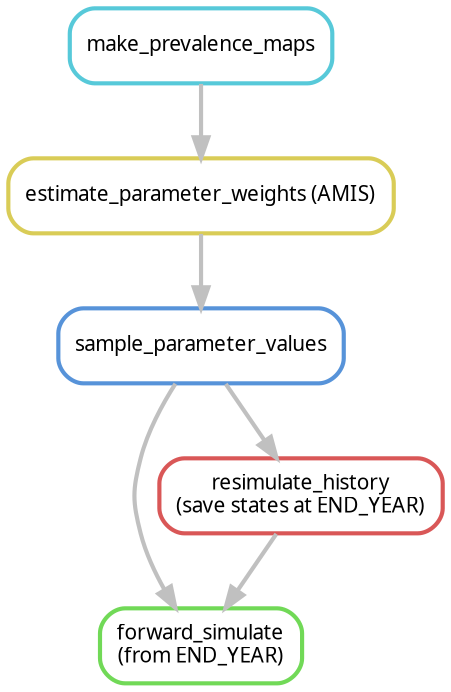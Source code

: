 digraph snakemake_dag {
    graph[bgcolor=white, margin=0];
    node[shape=box, style=rounded, fontname=sans,                 fontsize=10, penwidth=2];
    edge[penwidth=2, color=grey];
	0[label = "forward_simulate\n(from END_YEAR)", color = "0.30 0.6 0.85", style="rounded"];
	3[label = "sample_parameter_values", color = "0.59 0.6 0.85", style="rounded"];
	4[label = "estimate_parameter_weights (AMIS)", color = "0.15 0.6 0.85", style="rounded"];
	6[label = "make_prevalence_maps", color = "0.52 0.6 0.85", style="rounded"];
	7[label = "resimulate_history\n(save states at END_YEAR)", color = "0.00 0.6 0.85", style="rounded"];
	3 -> 0
	7 -> 0
	4 -> 3
	6 -> 4
	3 -> 7
}            
